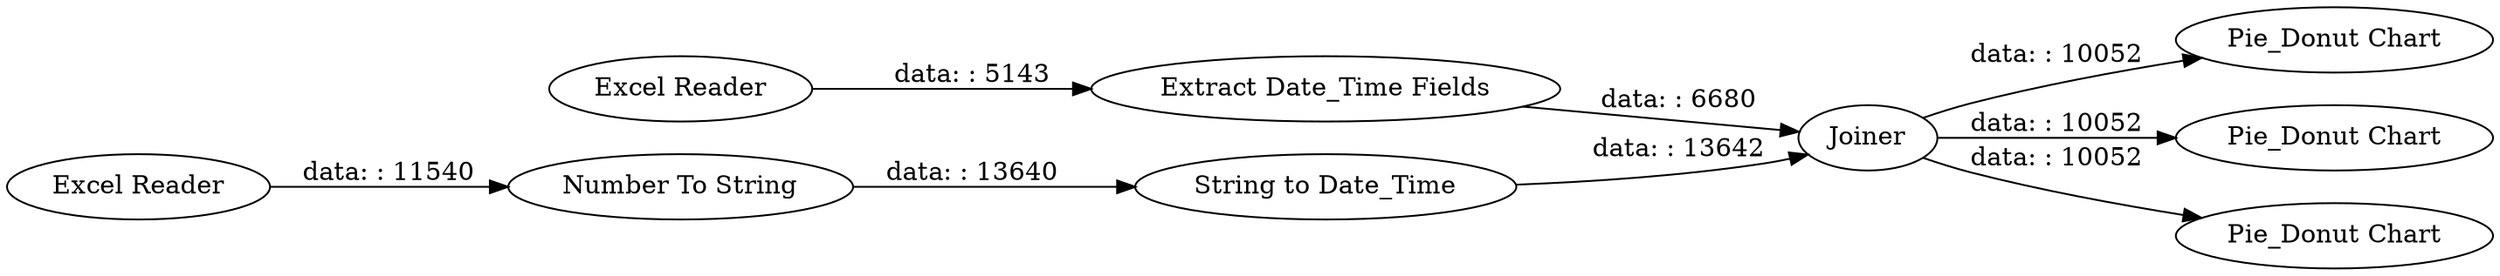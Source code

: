 digraph {
	"2525140651114652221_80" [label="Excel Reader"]
	"2525140651114652221_85" [label="Pie_Donut Chart"]
	"2525140651114652221_79" [label="String to Date_Time"]
	"2525140651114652221_2" [label="Pie_Donut Chart"]
	"2525140651114652221_77" [label="Excel Reader"]
	"2525140651114652221_81" [label="Extract Date_Time Fields"]
	"2525140651114652221_75" [label="Number To String"]
	"2525140651114652221_78" [label=Joiner]
	"2525140651114652221_87" [label="Pie_Donut Chart"]
	"2525140651114652221_75" -> "2525140651114652221_79" [label="data: : 13640"]
	"2525140651114652221_77" -> "2525140651114652221_75" [label="data: : 11540"]
	"2525140651114652221_79" -> "2525140651114652221_78" [label="data: : 13642"]
	"2525140651114652221_78" -> "2525140651114652221_87" [label="data: : 10052"]
	"2525140651114652221_80" -> "2525140651114652221_81" [label="data: : 5143"]
	"2525140651114652221_78" -> "2525140651114652221_2" [label="data: : 10052"]
	"2525140651114652221_81" -> "2525140651114652221_78" [label="data: : 6680"]
	"2525140651114652221_78" -> "2525140651114652221_85" [label="data: : 10052"]
	rankdir=LR
}

